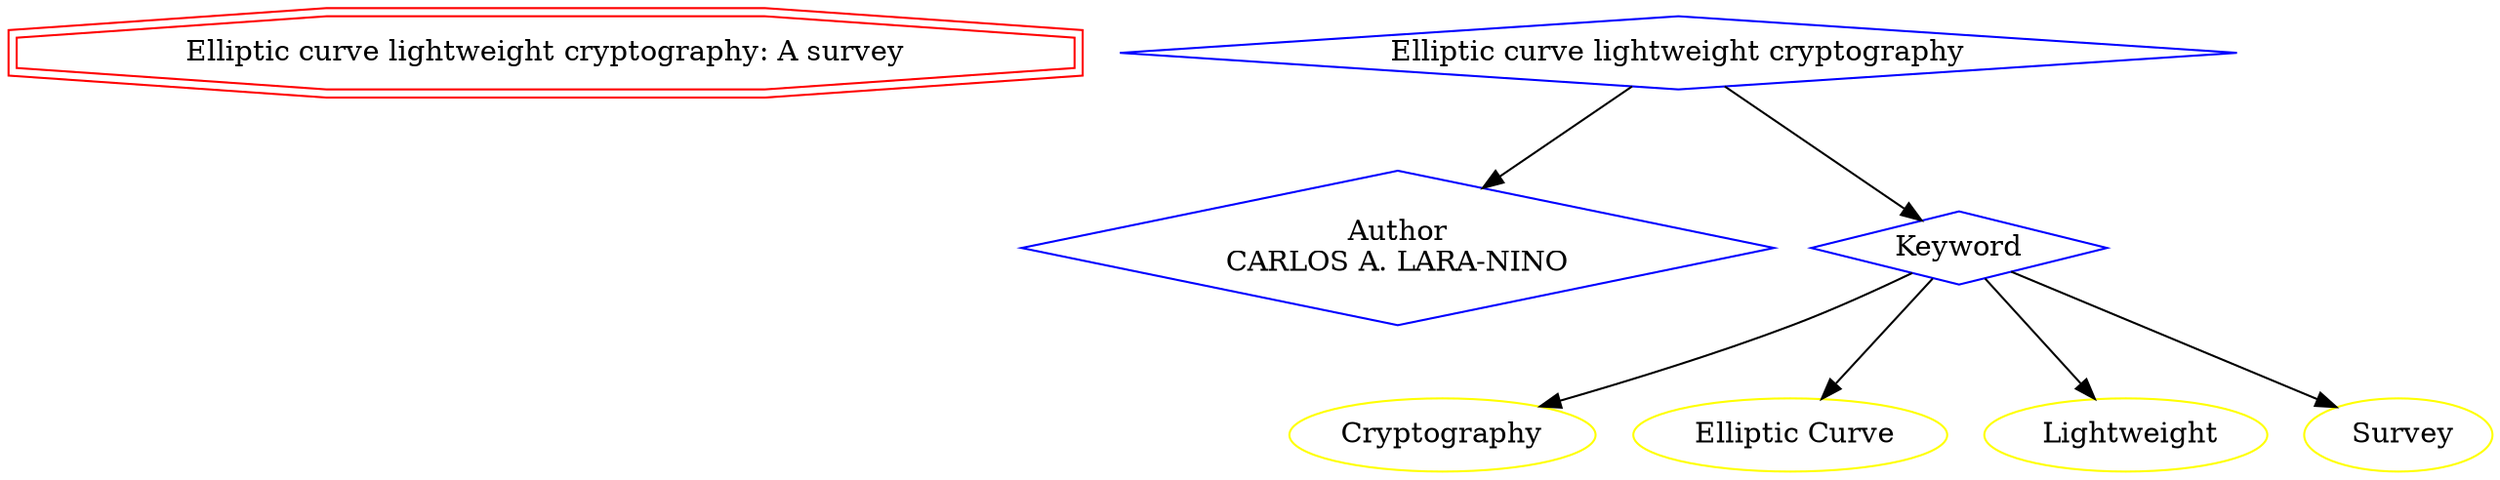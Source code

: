 strict digraph "mind_mapCARLOSA.LARA-NINO2016" {
	node [color=red shape=doubleoctagon]
	"Elliptic curve lightweight cryptography: A survey"
	node [color=blue shape=diamond]
	"Author
CARLOS A. LARA-NINO"
	Keyword
	"Elliptic curve lightweight cryptography":" A survey" -> "Author
CARLOS A. LARA-NINO"
	"Elliptic curve lightweight cryptography":" A survey" -> Keyword
	node [color=yellow shape=ellipse]
	Cryptography
	Keyword -> Cryptography
	" Elliptic Curve"
	Keyword -> " Elliptic Curve"
	" Lightweight"
	Keyword -> " Lightweight"
	" Survey"
	Keyword -> " Survey"
}
